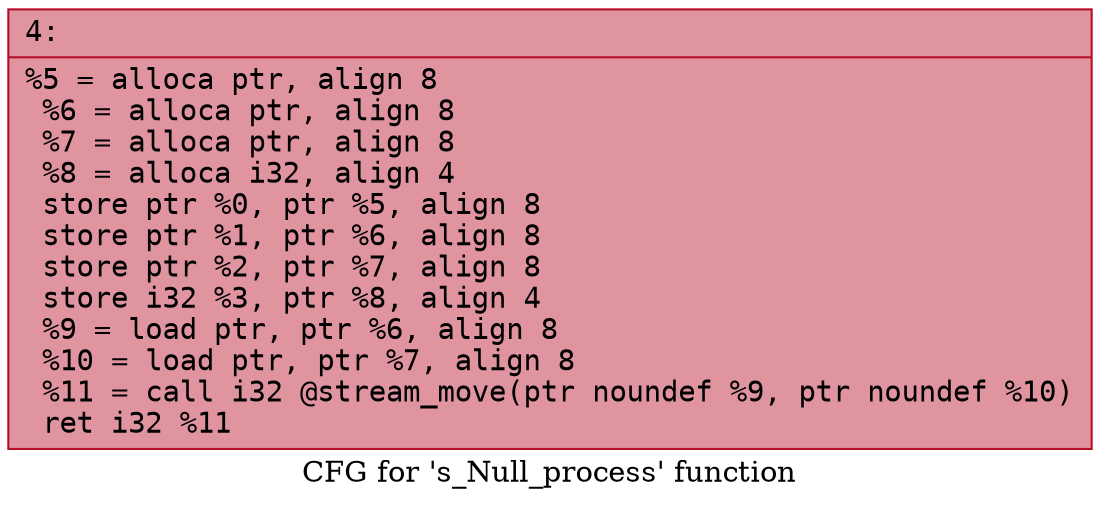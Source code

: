 digraph "CFG for 's_Null_process' function" {
	label="CFG for 's_Null_process' function";

	Node0x600003608500 [shape=record,color="#b70d28ff", style=filled, fillcolor="#b70d2870" fontname="Courier",label="{4:\l|  %5 = alloca ptr, align 8\l  %6 = alloca ptr, align 8\l  %7 = alloca ptr, align 8\l  %8 = alloca i32, align 4\l  store ptr %0, ptr %5, align 8\l  store ptr %1, ptr %6, align 8\l  store ptr %2, ptr %7, align 8\l  store i32 %3, ptr %8, align 4\l  %9 = load ptr, ptr %6, align 8\l  %10 = load ptr, ptr %7, align 8\l  %11 = call i32 @stream_move(ptr noundef %9, ptr noundef %10)\l  ret i32 %11\l}"];
}
